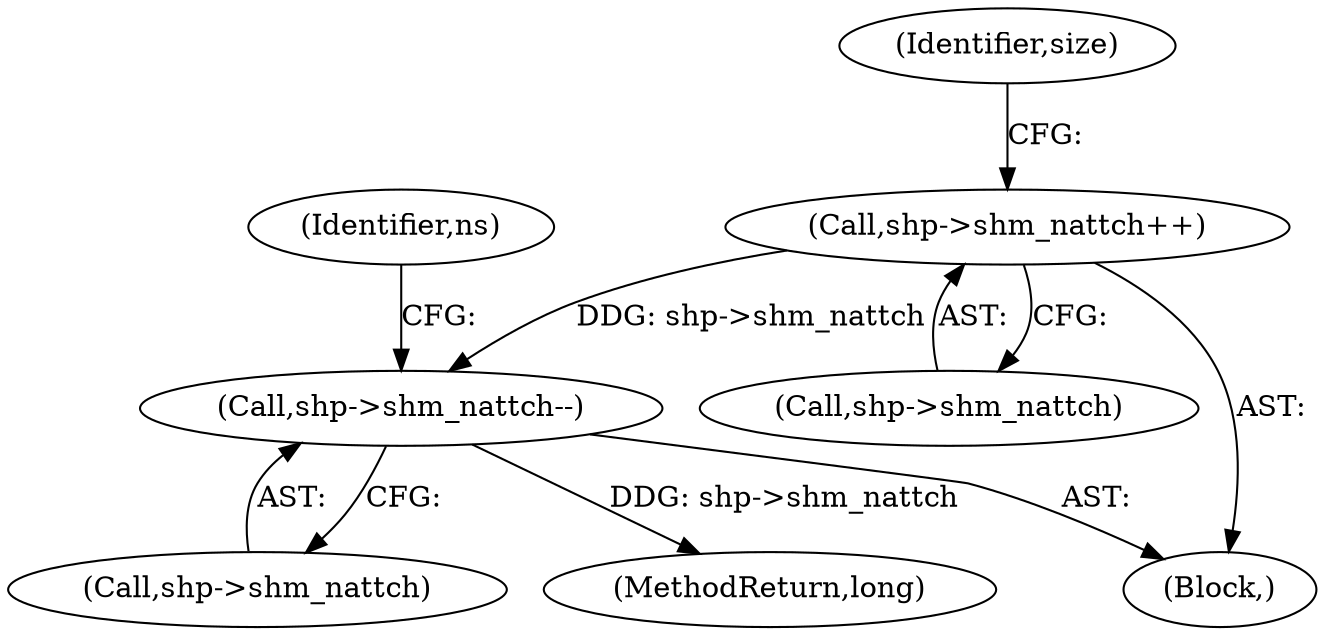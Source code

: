 digraph "0_linux_e1d35d4dc7f089e6c9c080d556feedf9c706f0c7@pointer" {
"1000304" [label="(Call,shp->shm_nattch++)"];
"1000517" [label="(Call,shp->shm_nattch--)"];
"1000309" [label="(Identifier,size)"];
"1000109" [label="(Block,)"];
"1000304" [label="(Call,shp->shm_nattch++)"];
"1000305" [label="(Call,shp->shm_nattch)"];
"1000523" [label="(Identifier,ns)"];
"1000517" [label="(Call,shp->shm_nattch--)"];
"1000544" [label="(MethodReturn,long)"];
"1000518" [label="(Call,shp->shm_nattch)"];
"1000304" -> "1000109"  [label="AST: "];
"1000304" -> "1000305"  [label="CFG: "];
"1000305" -> "1000304"  [label="AST: "];
"1000309" -> "1000304"  [label="CFG: "];
"1000304" -> "1000517"  [label="DDG: shp->shm_nattch"];
"1000517" -> "1000109"  [label="AST: "];
"1000517" -> "1000518"  [label="CFG: "];
"1000518" -> "1000517"  [label="AST: "];
"1000523" -> "1000517"  [label="CFG: "];
"1000517" -> "1000544"  [label="DDG: shp->shm_nattch"];
}
